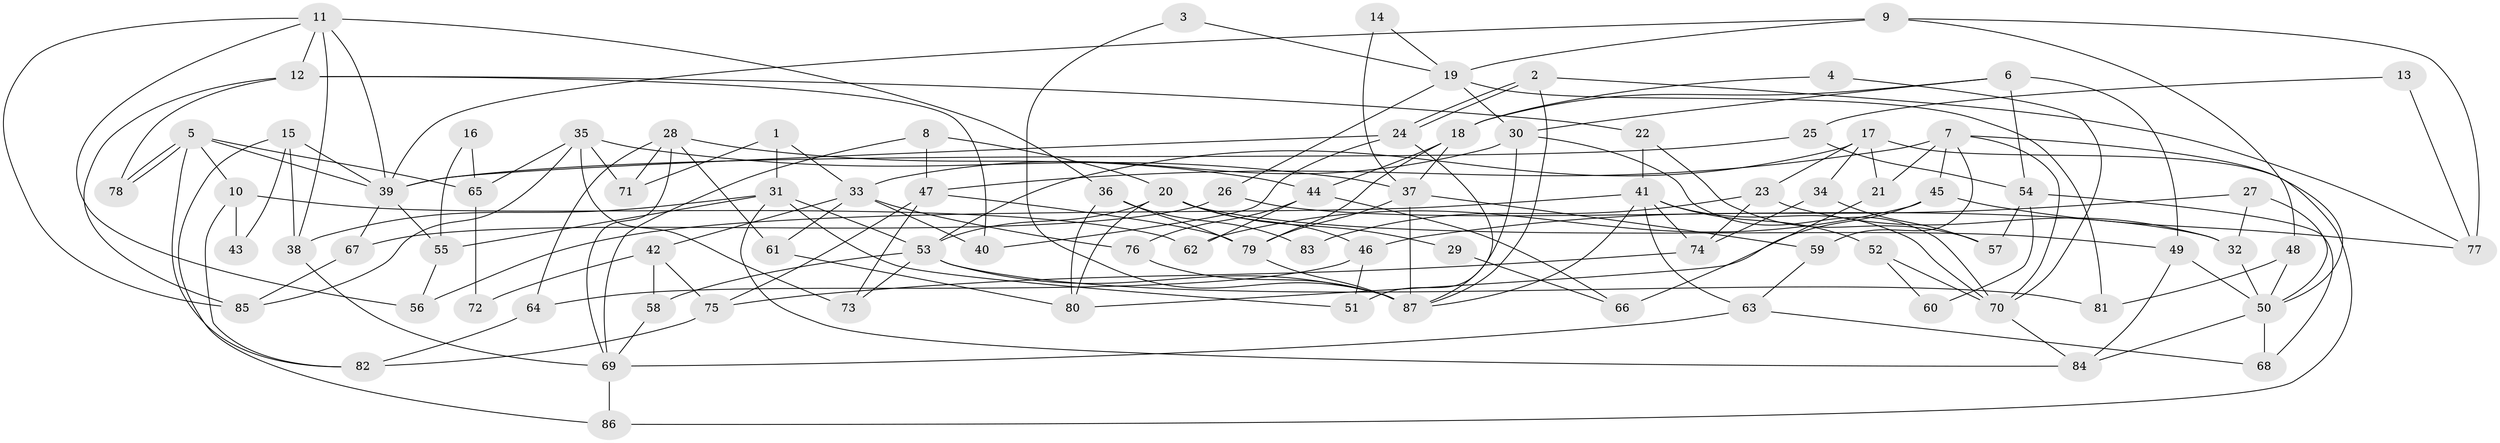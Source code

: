 // Generated by graph-tools (version 1.1) at 2025/26/03/09/25 03:26:11]
// undirected, 87 vertices, 174 edges
graph export_dot {
graph [start="1"]
  node [color=gray90,style=filled];
  1;
  2;
  3;
  4;
  5;
  6;
  7;
  8;
  9;
  10;
  11;
  12;
  13;
  14;
  15;
  16;
  17;
  18;
  19;
  20;
  21;
  22;
  23;
  24;
  25;
  26;
  27;
  28;
  29;
  30;
  31;
  32;
  33;
  34;
  35;
  36;
  37;
  38;
  39;
  40;
  41;
  42;
  43;
  44;
  45;
  46;
  47;
  48;
  49;
  50;
  51;
  52;
  53;
  54;
  55;
  56;
  57;
  58;
  59;
  60;
  61;
  62;
  63;
  64;
  65;
  66;
  67;
  68;
  69;
  70;
  71;
  72;
  73;
  74;
  75;
  76;
  77;
  78;
  79;
  80;
  81;
  82;
  83;
  84;
  85;
  86;
  87;
  1 -- 71;
  1 -- 33;
  1 -- 31;
  2 -- 24;
  2 -- 24;
  2 -- 87;
  2 -- 77;
  3 -- 19;
  3 -- 87;
  4 -- 70;
  4 -- 18;
  5 -- 39;
  5 -- 78;
  5 -- 78;
  5 -- 10;
  5 -- 65;
  5 -- 82;
  6 -- 49;
  6 -- 30;
  6 -- 18;
  6 -- 54;
  7 -- 47;
  7 -- 50;
  7 -- 21;
  7 -- 45;
  7 -- 59;
  7 -- 70;
  8 -- 69;
  8 -- 20;
  8 -- 47;
  9 -- 19;
  9 -- 77;
  9 -- 39;
  9 -- 48;
  10 -- 62;
  10 -- 43;
  10 -- 82;
  11 -- 39;
  11 -- 38;
  11 -- 12;
  11 -- 36;
  11 -- 56;
  11 -- 85;
  12 -- 40;
  12 -- 22;
  12 -- 78;
  12 -- 85;
  13 -- 25;
  13 -- 77;
  14 -- 19;
  14 -- 37;
  15 -- 38;
  15 -- 86;
  15 -- 39;
  15 -- 43;
  16 -- 65;
  16 -- 55;
  17 -- 53;
  17 -- 34;
  17 -- 21;
  17 -- 23;
  17 -- 86;
  18 -- 79;
  18 -- 37;
  18 -- 44;
  19 -- 30;
  19 -- 81;
  19 -- 26;
  20 -- 46;
  20 -- 53;
  20 -- 29;
  20 -- 49;
  20 -- 80;
  21 -- 66;
  22 -- 41;
  22 -- 57;
  23 -- 74;
  23 -- 32;
  23 -- 83;
  24 -- 39;
  24 -- 40;
  24 -- 51;
  25 -- 39;
  25 -- 54;
  26 -- 67;
  26 -- 32;
  27 -- 32;
  27 -- 50;
  27 -- 46;
  28 -- 61;
  28 -- 64;
  28 -- 44;
  28 -- 69;
  28 -- 71;
  29 -- 66;
  30 -- 70;
  30 -- 87;
  30 -- 33;
  31 -- 55;
  31 -- 38;
  31 -- 51;
  31 -- 53;
  31 -- 84;
  32 -- 50;
  33 -- 76;
  33 -- 40;
  33 -- 42;
  33 -- 61;
  34 -- 74;
  34 -- 57;
  35 -- 73;
  35 -- 85;
  35 -- 37;
  35 -- 65;
  35 -- 71;
  36 -- 79;
  36 -- 80;
  36 -- 83;
  37 -- 59;
  37 -- 79;
  37 -- 87;
  38 -- 69;
  39 -- 55;
  39 -- 67;
  41 -- 70;
  41 -- 87;
  41 -- 52;
  41 -- 56;
  41 -- 63;
  41 -- 74;
  42 -- 75;
  42 -- 58;
  42 -- 72;
  44 -- 62;
  44 -- 66;
  44 -- 76;
  45 -- 80;
  45 -- 62;
  45 -- 77;
  46 -- 51;
  46 -- 64;
  47 -- 79;
  47 -- 73;
  47 -- 75;
  48 -- 50;
  48 -- 81;
  49 -- 84;
  49 -- 50;
  50 -- 68;
  50 -- 84;
  52 -- 70;
  52 -- 60;
  53 -- 58;
  53 -- 73;
  53 -- 81;
  53 -- 87;
  54 -- 68;
  54 -- 57;
  54 -- 60;
  55 -- 56;
  58 -- 69;
  59 -- 63;
  61 -- 80;
  63 -- 68;
  63 -- 69;
  64 -- 82;
  65 -- 72;
  67 -- 85;
  69 -- 86;
  70 -- 84;
  74 -- 75;
  75 -- 82;
  76 -- 87;
  79 -- 87;
}
